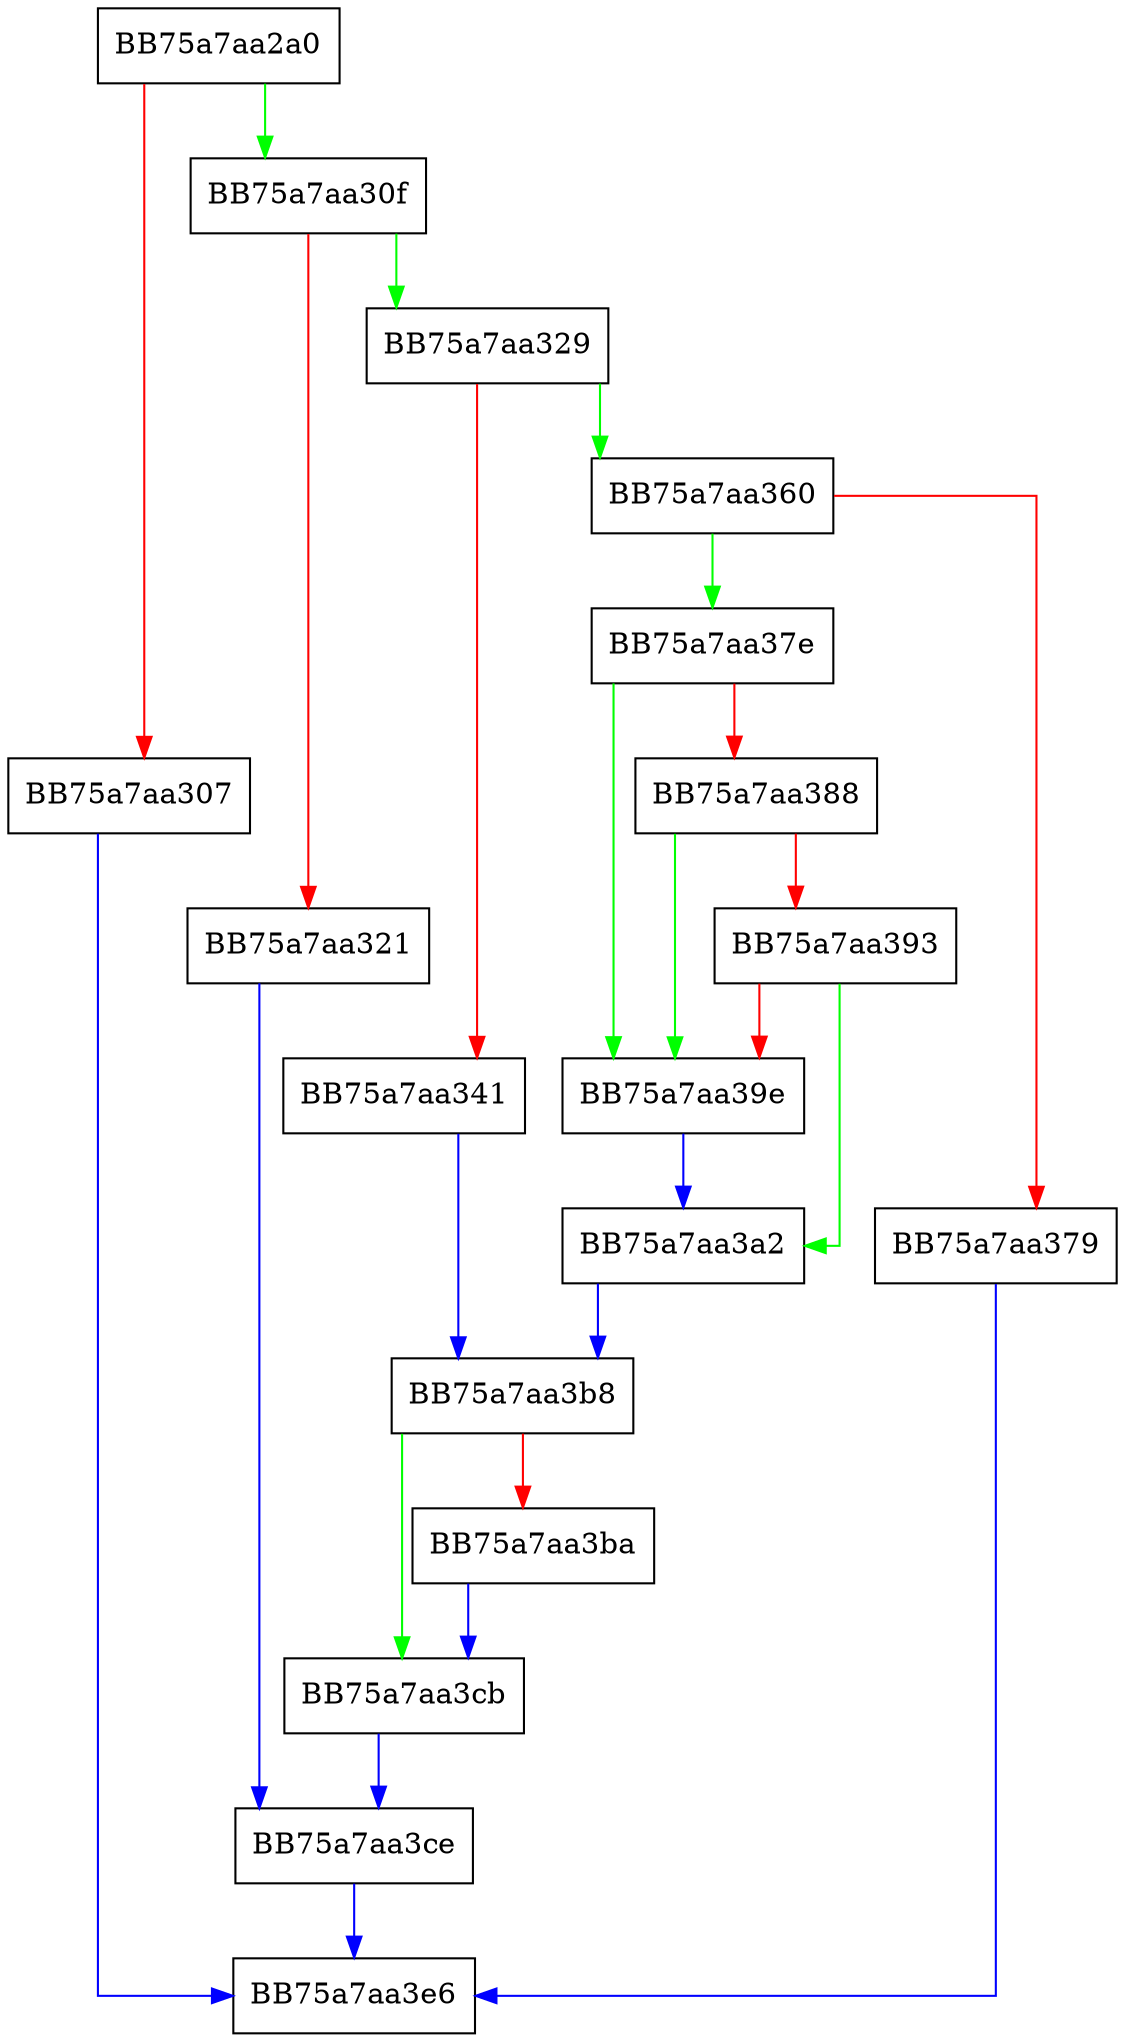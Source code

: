 digraph common_ftell_read_mode_nolock {
  node [shape="box"];
  graph [splines=ortho];
  BB75a7aa2a0 -> BB75a7aa30f [color="green"];
  BB75a7aa2a0 -> BB75a7aa307 [color="red"];
  BB75a7aa307 -> BB75a7aa3e6 [color="blue"];
  BB75a7aa30f -> BB75a7aa329 [color="green"];
  BB75a7aa30f -> BB75a7aa321 [color="red"];
  BB75a7aa321 -> BB75a7aa3ce [color="blue"];
  BB75a7aa329 -> BB75a7aa360 [color="green"];
  BB75a7aa329 -> BB75a7aa341 [color="red"];
  BB75a7aa341 -> BB75a7aa3b8 [color="blue"];
  BB75a7aa360 -> BB75a7aa37e [color="green"];
  BB75a7aa360 -> BB75a7aa379 [color="red"];
  BB75a7aa379 -> BB75a7aa3e6 [color="blue"];
  BB75a7aa37e -> BB75a7aa39e [color="green"];
  BB75a7aa37e -> BB75a7aa388 [color="red"];
  BB75a7aa388 -> BB75a7aa39e [color="green"];
  BB75a7aa388 -> BB75a7aa393 [color="red"];
  BB75a7aa393 -> BB75a7aa3a2 [color="green"];
  BB75a7aa393 -> BB75a7aa39e [color="red"];
  BB75a7aa39e -> BB75a7aa3a2 [color="blue"];
  BB75a7aa3a2 -> BB75a7aa3b8 [color="blue"];
  BB75a7aa3b8 -> BB75a7aa3cb [color="green"];
  BB75a7aa3b8 -> BB75a7aa3ba [color="red"];
  BB75a7aa3ba -> BB75a7aa3cb [color="blue"];
  BB75a7aa3cb -> BB75a7aa3ce [color="blue"];
  BB75a7aa3ce -> BB75a7aa3e6 [color="blue"];
}